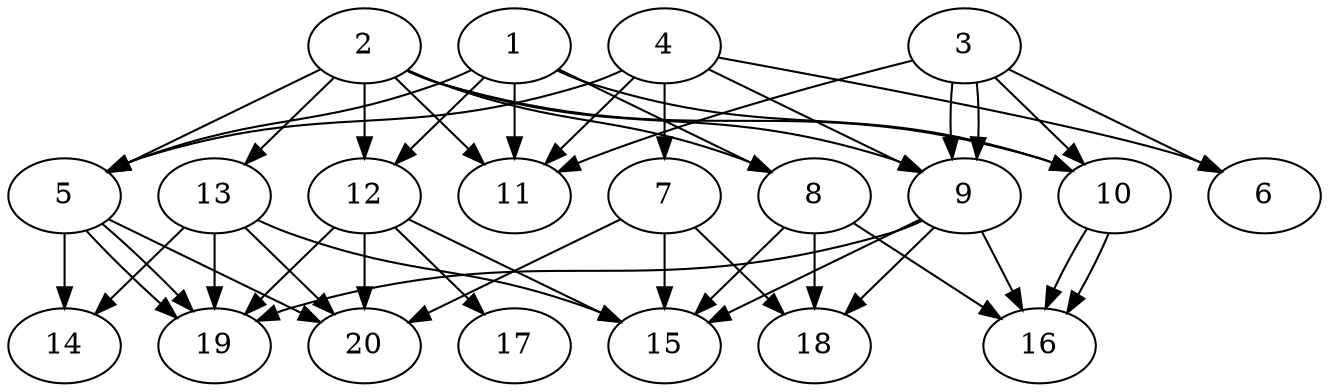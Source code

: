 // DAG automatically generated by daggen at Tue Jul 23 14:34:08 2019
// ./daggen --dot -n 20 --ccr 0.5 --fat 0.7 --regular 0.5 --density 0.8 --mindata 5242880 --maxdata 52428800 
digraph G {
  1 [size="91791360", alpha="0.10", expect_size="45895680"] 
  1 -> 5 [size ="45895680"]
  1 -> 8 [size ="45895680"]
  1 -> 10 [size ="45895680"]
  1 -> 11 [size ="45895680"]
  1 -> 12 [size ="45895680"]
  2 [size="68145152", alpha="0.17", expect_size="34072576"] 
  2 -> 5 [size ="34072576"]
  2 -> 8 [size ="34072576"]
  2 -> 9 [size ="34072576"]
  2 -> 10 [size ="34072576"]
  2 -> 11 [size ="34072576"]
  2 -> 12 [size ="34072576"]
  2 -> 13 [size ="34072576"]
  3 [size="59574272", alpha="0.11", expect_size="29787136"] 
  3 -> 6 [size ="29787136"]
  3 -> 9 [size ="29787136"]
  3 -> 9 [size ="29787136"]
  3 -> 10 [size ="29787136"]
  3 -> 11 [size ="29787136"]
  4 [size="17770496", alpha="0.16", expect_size="8885248"] 
  4 -> 5 [size ="8885248"]
  4 -> 6 [size ="8885248"]
  4 -> 7 [size ="8885248"]
  4 -> 9 [size ="8885248"]
  4 -> 11 [size ="8885248"]
  5 [size="92860416", alpha="0.02", expect_size="46430208"] 
  5 -> 14 [size ="46430208"]
  5 -> 19 [size ="46430208"]
  5 -> 19 [size ="46430208"]
  5 -> 20 [size ="46430208"]
  6 [size="50448384", alpha="0.17", expect_size="25224192"] 
  7 [size="42137600", alpha="0.18", expect_size="21068800"] 
  7 -> 15 [size ="21068800"]
  7 -> 18 [size ="21068800"]
  7 -> 20 [size ="21068800"]
  8 [size="24342528", alpha="0.09", expect_size="12171264"] 
  8 -> 15 [size ="12171264"]
  8 -> 16 [size ="12171264"]
  8 -> 18 [size ="12171264"]
  9 [size="62846976", alpha="0.19", expect_size="31423488"] 
  9 -> 15 [size ="31423488"]
  9 -> 16 [size ="31423488"]
  9 -> 18 [size ="31423488"]
  9 -> 19 [size ="31423488"]
  10 [size="79472640", alpha="0.12", expect_size="39736320"] 
  10 -> 16 [size ="39736320"]
  10 -> 16 [size ="39736320"]
  11 [size="73218048", alpha="0.17", expect_size="36609024"] 
  12 [size="23719936", alpha="0.01", expect_size="11859968"] 
  12 -> 15 [size ="11859968"]
  12 -> 17 [size ="11859968"]
  12 -> 19 [size ="11859968"]
  12 -> 20 [size ="11859968"]
  13 [size="104394752", alpha="0.06", expect_size="52197376"] 
  13 -> 14 [size ="52197376"]
  13 -> 15 [size ="52197376"]
  13 -> 19 [size ="52197376"]
  13 -> 20 [size ="52197376"]
  14 [size="60602368", alpha="0.05", expect_size="30301184"] 
  15 [size="39847936", alpha="0.11", expect_size="19923968"] 
  16 [size="47343616", alpha="0.09", expect_size="23671808"] 
  17 [size="31637504", alpha="0.11", expect_size="15818752"] 
  18 [size="21598208", alpha="0.16", expect_size="10799104"] 
  19 [size="65964032", alpha="0.14", expect_size="32982016"] 
  20 [size="61323264", alpha="0.13", expect_size="30661632"] 
}
